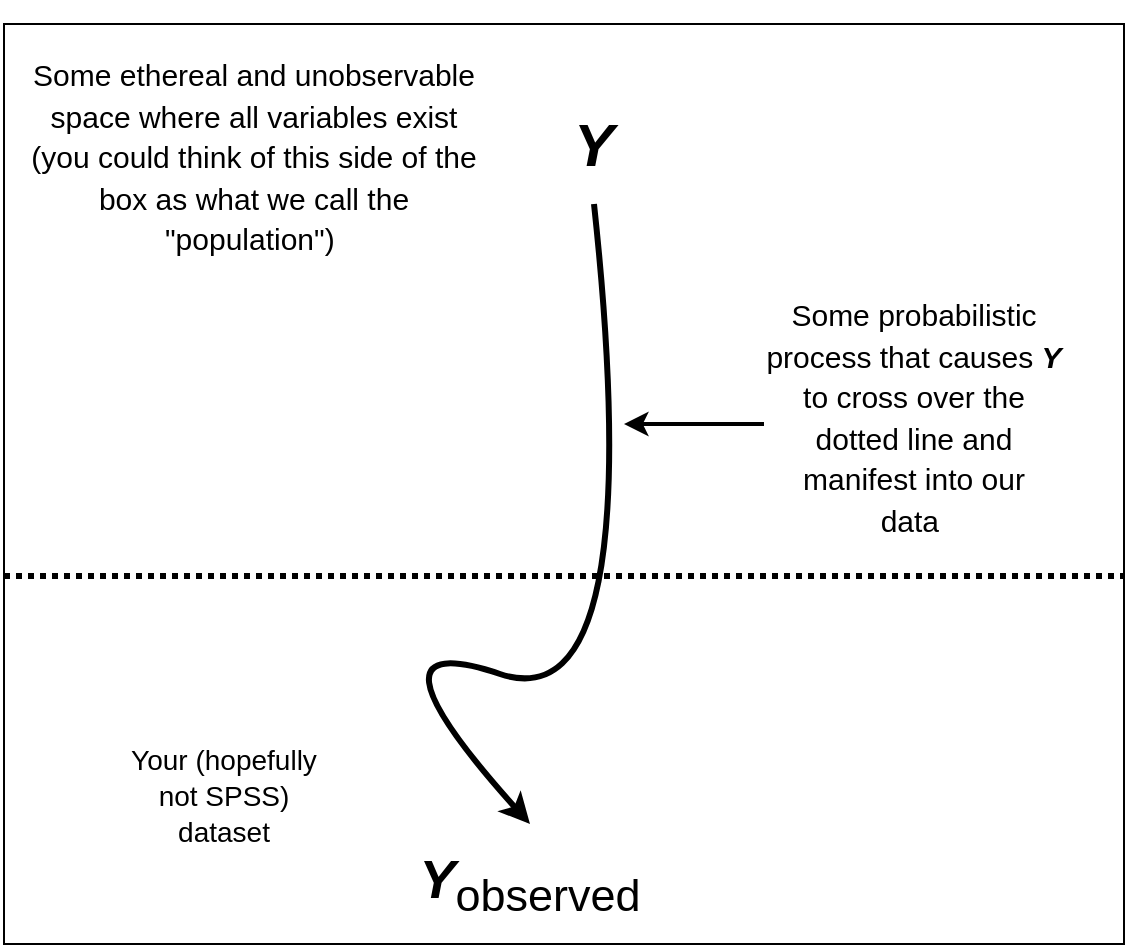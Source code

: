 <mxfile scale="2" border="0">
    <diagram id="crtEzD9JvV7wxI0zJKYE" name="Page-1">
        <mxGraphModel dx="2026" dy="1185" grid="1" gridSize="10" guides="1" tooltips="1" connect="1" arrows="1" fold="1" page="1" pageScale="1" pageWidth="1600" pageHeight="900" math="0" shadow="0">
            <root>
                <mxCell id="0"/>
                <mxCell id="1" parent="0"/>
                <mxCell id="2" value="" style="rounded=0;whiteSpace=wrap;html=1;fillColor=none;" vertex="1" parent="1">
                    <mxGeometry x="540" y="200" width="560" height="460" as="geometry"/>
                </mxCell>
                <mxCell id="3" value="" style="endArrow=none;html=1;exitX=0;exitY=0.5;exitDx=0;exitDy=0;entryX=1;entryY=0.5;entryDx=0;entryDy=0;dashed=1;dashPattern=1 1;strokeWidth=3;" edge="1" parent="1">
                    <mxGeometry width="50" height="50" relative="1" as="geometry">
                        <mxPoint x="540" y="476" as="sourcePoint"/>
                        <mxPoint x="1100" y="476" as="targetPoint"/>
                    </mxGeometry>
                </mxCell>
                <mxCell id="4" value="&lt;font style=&quot;font-size: 27px;&quot;&gt;&lt;b style=&quot;font-style: italic;&quot;&gt;Y&lt;/b&gt;&lt;sub style=&quot;&quot;&gt;observed&lt;/sub&gt;&lt;/font&gt;" style="text;html=1;strokeColor=none;fillColor=none;align=center;verticalAlign=middle;whiteSpace=wrap;rounded=0;" vertex="1" parent="1">
                    <mxGeometry x="748" y="600" width="110" height="60" as="geometry"/>
                </mxCell>
                <mxCell id="5" value="&lt;font size=&quot;1&quot; style=&quot;&quot;&gt;&lt;b style=&quot;font-style: italic; font-size: 30px;&quot;&gt;Y&lt;/b&gt;&lt;/font&gt;" style="text;html=1;strokeColor=none;fillColor=none;align=center;verticalAlign=middle;whiteSpace=wrap;rounded=0;" vertex="1" parent="1">
                    <mxGeometry x="780" y="230" width="110" height="60" as="geometry"/>
                </mxCell>
                <mxCell id="7" value="&lt;p style=&quot;line-height: 70%;&quot;&gt;&lt;font style=&quot;font-size: 15px;&quot;&gt;Some ethereal and unobservable space where all variables exist (you could think of this side of the box as what we call the &quot;population&quot;)&amp;nbsp;&lt;/font&gt;&lt;/p&gt;" style="text;html=1;strokeColor=none;fillColor=none;align=center;verticalAlign=middle;whiteSpace=wrap;rounded=0;fontSize=25;" vertex="1" parent="1">
                    <mxGeometry x="550" y="210" width="230" height="110" as="geometry"/>
                </mxCell>
                <mxCell id="8" value="&lt;font style=&quot;font-size: 14px;&quot;&gt;Your (hopefully not SPSS) dataset&lt;/font&gt;" style="text;html=1;strokeColor=none;fillColor=none;align=center;verticalAlign=middle;whiteSpace=wrap;rounded=0;fontSize=15;" vertex="1" parent="1">
                    <mxGeometry x="600" y="570" width="100" height="30" as="geometry"/>
                </mxCell>
                <mxCell id="9" value="" style="curved=1;endArrow=classic;html=1;strokeWidth=3;fontSize=15;exitX=0.5;exitY=1;exitDx=0;exitDy=0;entryX=0.5;entryY=0;entryDx=0;entryDy=0;" edge="1" parent="1" source="5" target="4">
                    <mxGeometry width="50" height="50" relative="1" as="geometry">
                        <mxPoint x="753" y="510" as="sourcePoint"/>
                        <mxPoint x="803" y="460" as="targetPoint"/>
                        <Array as="points">
                            <mxPoint x="863" y="550"/>
                            <mxPoint x="713" y="500"/>
                        </Array>
                    </mxGeometry>
                </mxCell>
                <mxCell id="11" value="" style="endArrow=classic;html=1;strokeWidth=2;fontSize=15;" edge="1" parent="1">
                    <mxGeometry width="50" height="50" relative="1" as="geometry">
                        <mxPoint x="920" y="400" as="sourcePoint"/>
                        <mxPoint x="850" y="400" as="targetPoint"/>
                    </mxGeometry>
                </mxCell>
                <mxCell id="14" value="&lt;p style=&quot;line-height: 70%;&quot;&gt;&lt;span style=&quot;font-size: 15px;&quot;&gt;Some probabilistic process that causes &lt;i&gt;&lt;b&gt;Y&lt;/b&gt;&lt;/i&gt; to cross over the dotted line and manifest into our data&amp;nbsp;&lt;/span&gt;&lt;/p&gt;" style="text;html=1;strokeColor=none;fillColor=none;align=center;verticalAlign=middle;whiteSpace=wrap;rounded=0;fontSize=25;" vertex="1" parent="1">
                    <mxGeometry x="920" y="350" width="150" height="90" as="geometry"/>
                </mxCell>
            </root>
        </mxGraphModel>
    </diagram>
</mxfile>